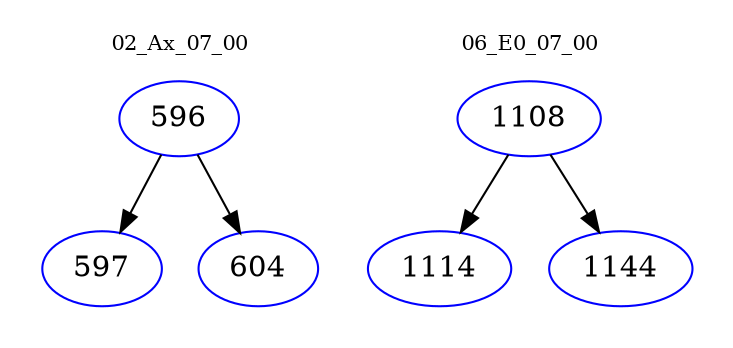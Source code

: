 digraph{
subgraph cluster_0 {
color = white
label = "02_Ax_07_00";
fontsize=10;
T0_596 [label="596", color="blue"]
T0_596 -> T0_597 [color="black"]
T0_597 [label="597", color="blue"]
T0_596 -> T0_604 [color="black"]
T0_604 [label="604", color="blue"]
}
subgraph cluster_1 {
color = white
label = "06_E0_07_00";
fontsize=10;
T1_1108 [label="1108", color="blue"]
T1_1108 -> T1_1114 [color="black"]
T1_1114 [label="1114", color="blue"]
T1_1108 -> T1_1144 [color="black"]
T1_1144 [label="1144", color="blue"]
}
}

